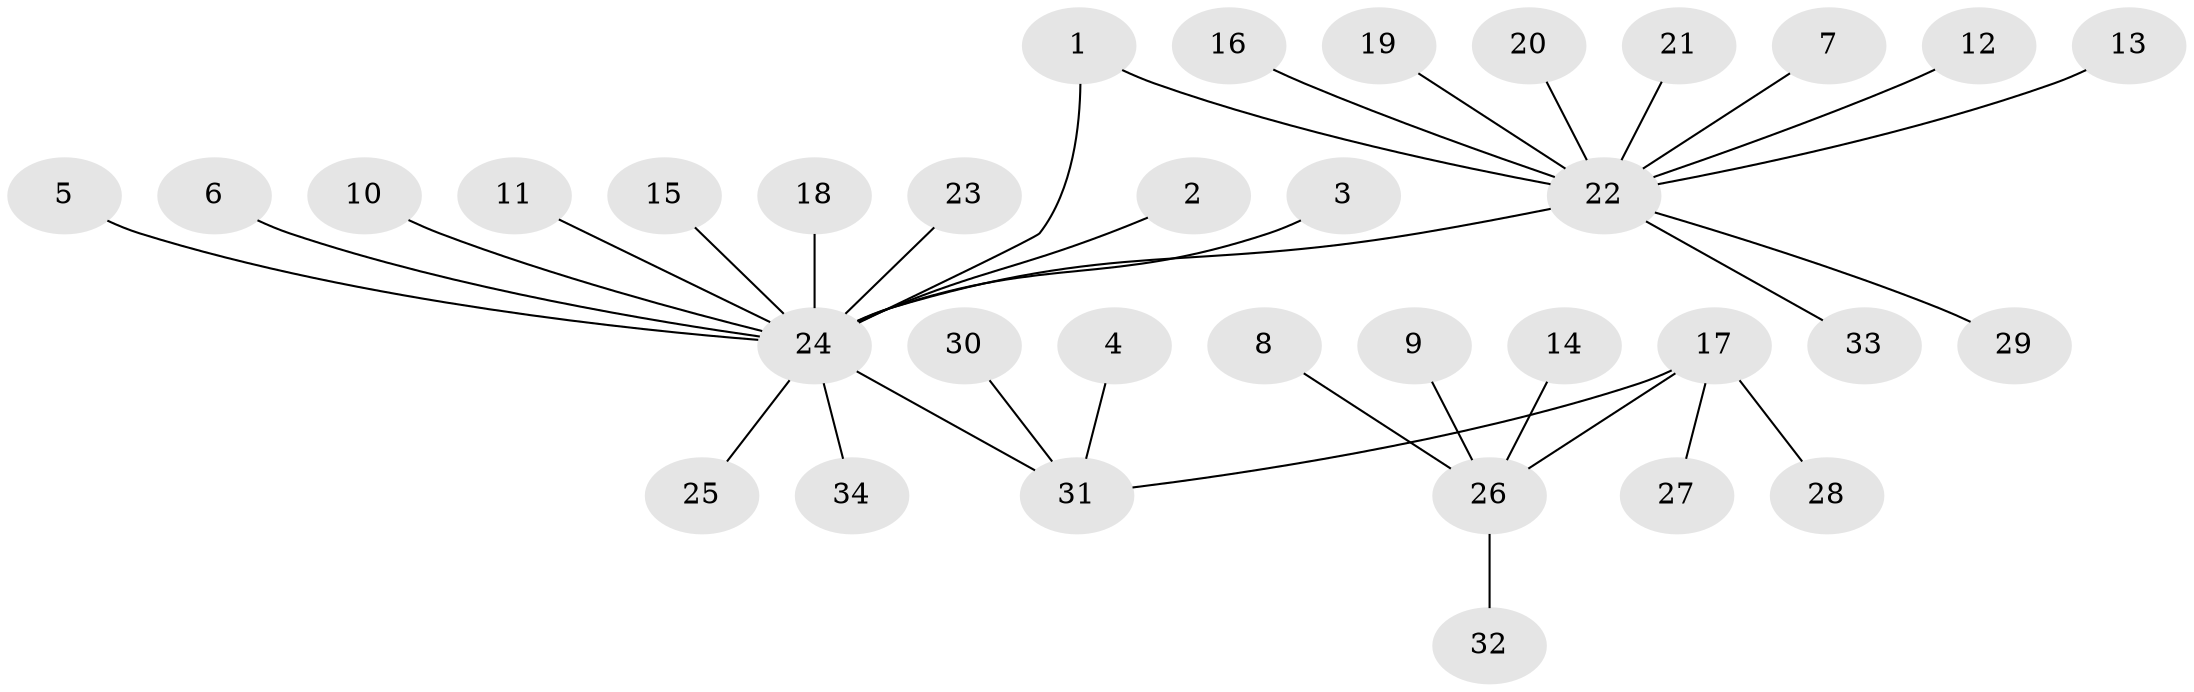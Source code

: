 // original degree distribution, {2: 0.2537313432835821, 15: 0.014925373134328358, 11: 0.014925373134328358, 4: 0.029850746268656716, 3: 0.04477611940298507, 6: 0.029850746268656716, 1: 0.582089552238806, 5: 0.014925373134328358, 7: 0.014925373134328358}
// Generated by graph-tools (version 1.1) at 2025/49/03/09/25 03:49:48]
// undirected, 34 vertices, 34 edges
graph export_dot {
graph [start="1"]
  node [color=gray90,style=filled];
  1;
  2;
  3;
  4;
  5;
  6;
  7;
  8;
  9;
  10;
  11;
  12;
  13;
  14;
  15;
  16;
  17;
  18;
  19;
  20;
  21;
  22;
  23;
  24;
  25;
  26;
  27;
  28;
  29;
  30;
  31;
  32;
  33;
  34;
  1 -- 22 [weight=1.0];
  1 -- 24 [weight=1.0];
  2 -- 24 [weight=1.0];
  3 -- 24 [weight=1.0];
  4 -- 31 [weight=1.0];
  5 -- 24 [weight=1.0];
  6 -- 24 [weight=1.0];
  7 -- 22 [weight=1.0];
  8 -- 26 [weight=1.0];
  9 -- 26 [weight=1.0];
  10 -- 24 [weight=1.0];
  11 -- 24 [weight=1.0];
  12 -- 22 [weight=1.0];
  13 -- 22 [weight=1.0];
  14 -- 26 [weight=1.0];
  15 -- 24 [weight=1.0];
  16 -- 22 [weight=1.0];
  17 -- 26 [weight=1.0];
  17 -- 27 [weight=1.0];
  17 -- 28 [weight=1.0];
  17 -- 31 [weight=1.0];
  18 -- 24 [weight=1.0];
  19 -- 22 [weight=1.0];
  20 -- 22 [weight=1.0];
  21 -- 22 [weight=1.0];
  22 -- 24 [weight=2.0];
  22 -- 29 [weight=1.0];
  22 -- 33 [weight=1.0];
  23 -- 24 [weight=2.0];
  24 -- 25 [weight=1.0];
  24 -- 31 [weight=1.0];
  24 -- 34 [weight=1.0];
  26 -- 32 [weight=1.0];
  30 -- 31 [weight=1.0];
}
